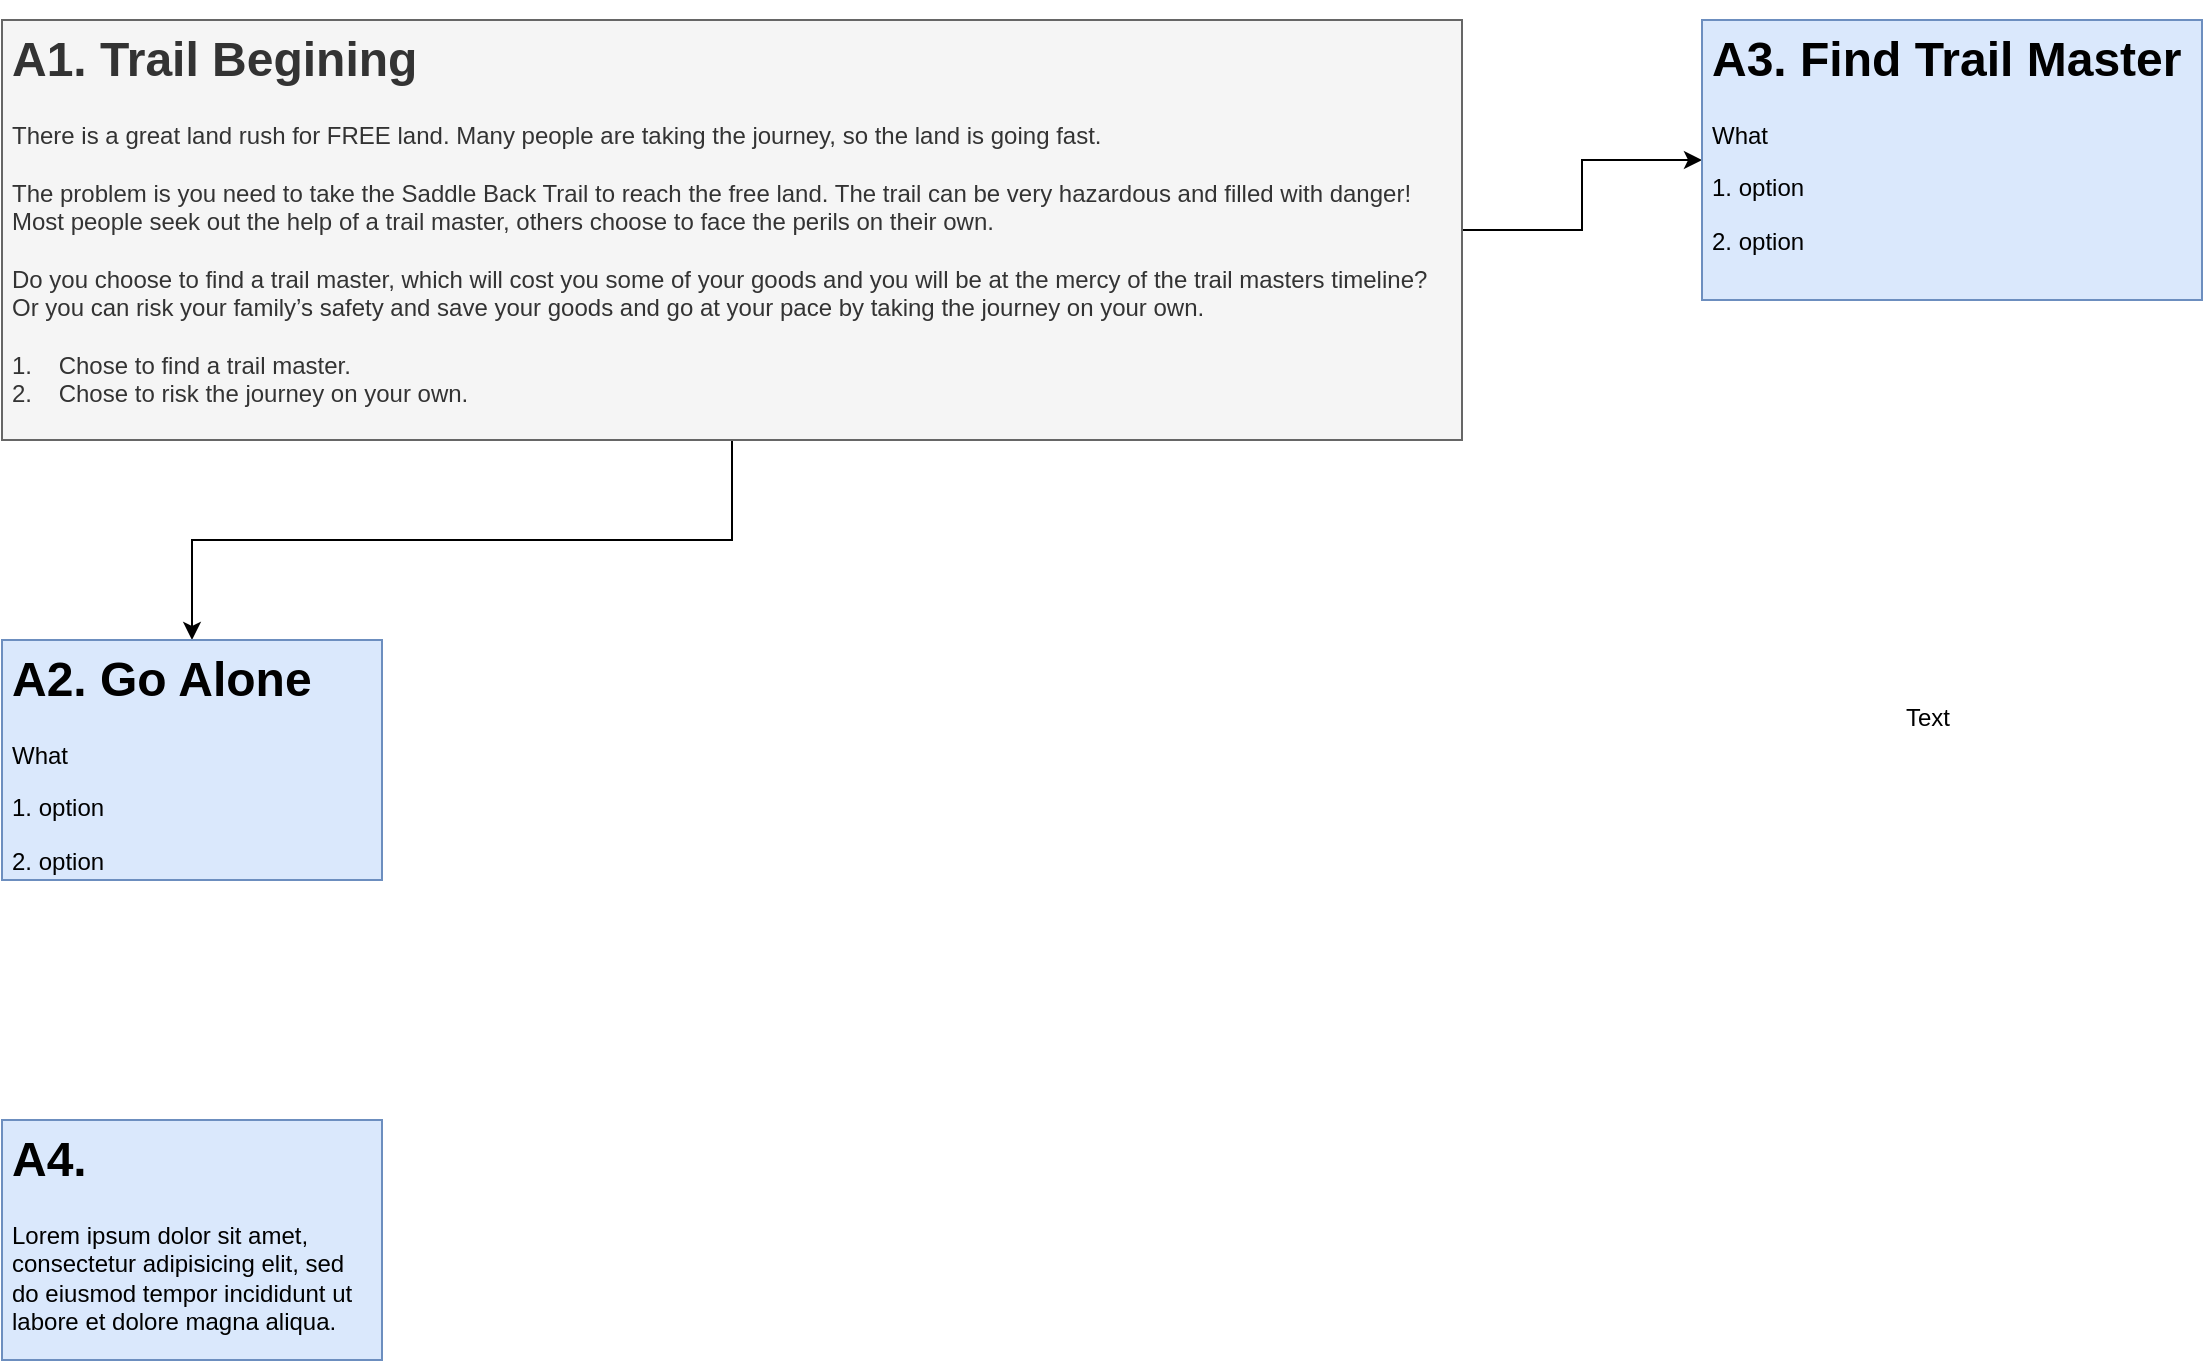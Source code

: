 <mxfile version="10.6.3" type="github"><diagram id="Wo3oQSj4406BbF9KqY6_" name="Page-1"><mxGraphModel dx="1707" dy="990" grid="1" gridSize="10" guides="1" tooltips="1" connect="1" arrows="1" fold="1" page="1" pageScale="1" pageWidth="850" pageHeight="1100" math="0" shadow="0"><root><mxCell id="0"/><mxCell id="1" parent="0"/><mxCell id="ZRvK3qHspVtw7MrbWaE2-6" style="edgeStyle=orthogonalEdgeStyle;rounded=0;orthogonalLoop=1;jettySize=auto;html=1;exitX=0.5;exitY=1;exitDx=0;exitDy=0;entryX=0.5;entryY=0;entryDx=0;entryDy=0;" parent="1" source="ZRvK3qHspVtw7MrbWaE2-2" target="ZRvK3qHspVtw7MrbWaE2-3" edge="1"><mxGeometry relative="1" as="geometry"/></mxCell><mxCell id="ZRvK3qHspVtw7MrbWaE2-7" style="edgeStyle=orthogonalEdgeStyle;rounded=0;orthogonalLoop=1;jettySize=auto;html=1;exitX=1;exitY=0.5;exitDx=0;exitDy=0;" parent="1" source="ZRvK3qHspVtw7MrbWaE2-2" target="ZRvK3qHspVtw7MrbWaE2-4" edge="1"><mxGeometry relative="1" as="geometry"/></mxCell><mxCell id="ZRvK3qHspVtw7MrbWaE2-2" value="&lt;h1&gt;A1. Trail Begining&lt;br&gt;&lt;/h1&gt;&lt;p&gt;There is a great land rush for FREE land. Many people are taking the journey, so the land is going fast.&lt;br&gt;&lt;br&gt;The problem is you need to take the Saddle Back Trail to reach the free land. The trail can be very hazardous and filled with danger! Most people seek out the help of a trail master, others choose to face the perils on their own.&lt;br&gt;&lt;br&gt;Do you choose to find a trail master, which will cost you some of your goods and you will be at the mercy of the trail masters timeline? Or you can risk your family’s safety and save your goods and go at your pace by taking the journey on your own.&lt;br&gt;&lt;br&gt;1.&amp;nbsp;&amp;nbsp; &amp;nbsp;Chose to find a trail master.&lt;br&gt;2.&amp;nbsp;&amp;nbsp; &amp;nbsp;Chose to risk the journey on your own.&lt;br&gt;&lt;br&gt;&lt;/p&gt;" style="text;html=1;strokeColor=#666666;fillColor=#f5f5f5;spacing=5;spacingTop=-20;whiteSpace=wrap;overflow=hidden;rounded=0;fontColor=#333333;" parent="1" vertex="1"><mxGeometry x="60" y="90" width="730" height="210" as="geometry"/></mxCell><mxCell id="ZRvK3qHspVtw7MrbWaE2-3" value="&lt;h1&gt;A2. Go Alone&lt;br&gt;&lt;/h1&gt;&lt;p&gt;What&lt;/p&gt;&lt;p&gt;1. option&lt;/p&gt;&lt;p&gt;2. option&lt;br&gt;&lt;/p&gt;" style="text;html=1;strokeColor=#6c8ebf;fillColor=#dae8fc;spacing=5;spacingTop=-20;whiteSpace=wrap;overflow=hidden;rounded=0;" parent="1" vertex="1"><mxGeometry x="60" y="400" width="190" height="120" as="geometry"/></mxCell><mxCell id="ZRvK3qHspVtw7MrbWaE2-4" value="&lt;h1&gt;A3. Find Trail Master&lt;br&gt;&lt;/h1&gt;&lt;p&gt;What&lt;/p&gt;&lt;p&gt;1. option&lt;/p&gt;&lt;p&gt;2. option&lt;br&gt;&lt;/p&gt;" style="text;html=1;strokeColor=#6c8ebf;fillColor=#dae8fc;spacing=5;spacingTop=-20;whiteSpace=wrap;overflow=hidden;rounded=0;" parent="1" vertex="1"><mxGeometry x="910" y="90" width="250" height="140" as="geometry"/></mxCell><mxCell id="ZRvK3qHspVtw7MrbWaE2-8" value="Text" style="text;html=1;resizable=0;points=[];autosize=1;align=left;verticalAlign=top;spacingTop=-4;" parent="1" vertex="1"><mxGeometry x="1010" y="429" width="40" height="20" as="geometry"/></mxCell><mxCell id="hiqJORfok_JAJIJE6jM2-1" value="&lt;h1&gt;A4. &lt;br&gt;&lt;/h1&gt;&lt;p&gt;Lorem ipsum dolor sit amet, consectetur adipisicing elit, sed do eiusmod tempor incididunt ut labore et dolore magna aliqua.&lt;/p&gt;" style="text;html=1;strokeColor=#6c8ebf;fillColor=#dae8fc;spacing=5;spacingTop=-20;whiteSpace=wrap;overflow=hidden;rounded=0;" vertex="1" parent="1"><mxGeometry x="60" y="640" width="190" height="120" as="geometry"/></mxCell></root></mxGraphModel></diagram></mxfile>
